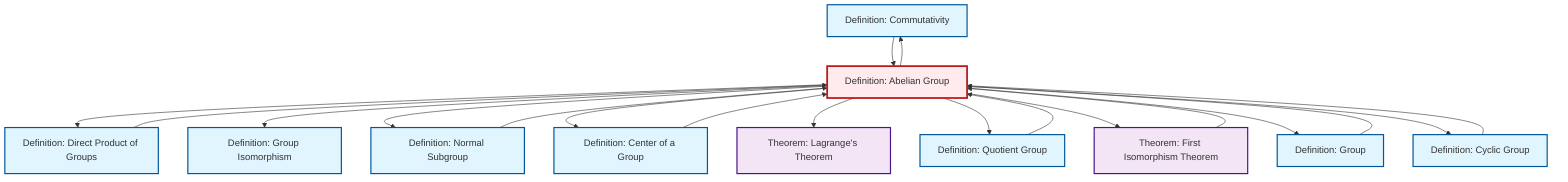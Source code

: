 graph TD
    classDef definition fill:#e1f5fe,stroke:#01579b,stroke-width:2px
    classDef theorem fill:#f3e5f5,stroke:#4a148c,stroke-width:2px
    classDef axiom fill:#fff3e0,stroke:#e65100,stroke-width:2px
    classDef example fill:#e8f5e9,stroke:#1b5e20,stroke-width:2px
    classDef current fill:#ffebee,stroke:#b71c1c,stroke-width:3px
    def-commutativity["Definition: Commutativity"]:::definition
    def-cyclic-group["Definition: Cyclic Group"]:::definition
    def-direct-product["Definition: Direct Product of Groups"]:::definition
    def-normal-subgroup["Definition: Normal Subgroup"]:::definition
    thm-lagrange["Theorem: Lagrange's Theorem"]:::theorem
    def-abelian-group["Definition: Abelian Group"]:::definition
    def-isomorphism["Definition: Group Isomorphism"]:::definition
    def-group["Definition: Group"]:::definition
    def-center-of-group["Definition: Center of a Group"]:::definition
    def-quotient-group["Definition: Quotient Group"]:::definition
    thm-first-isomorphism["Theorem: First Isomorphism Theorem"]:::theorem
    def-abelian-group --> def-direct-product
    def-abelian-group --> def-isomorphism
    def-quotient-group --> def-abelian-group
    def-abelian-group --> def-normal-subgroup
    thm-first-isomorphism --> def-abelian-group
    def-abelian-group --> def-center-of-group
    def-abelian-group --> def-commutativity
    def-cyclic-group --> def-abelian-group
    def-abelian-group --> thm-lagrange
    def-abelian-group --> def-quotient-group
    def-abelian-group --> thm-first-isomorphism
    def-abelian-group --> def-group
    def-group --> def-abelian-group
    def-center-of-group --> def-abelian-group
    def-direct-product --> def-abelian-group
    def-normal-subgroup --> def-abelian-group
    def-abelian-group --> def-cyclic-group
    def-commutativity --> def-abelian-group
    class def-abelian-group current
